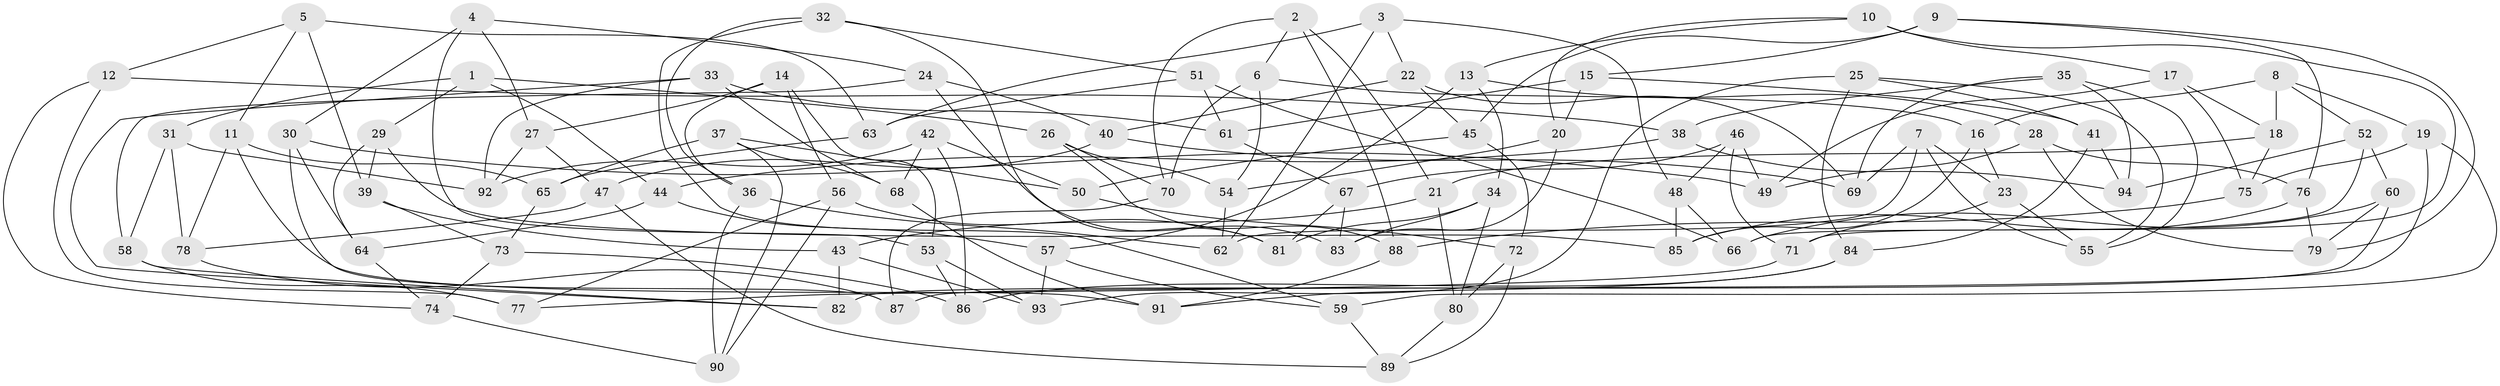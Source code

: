 // Generated by graph-tools (version 1.1) at 2025/57/03/09/25 04:57:31]
// undirected, 94 vertices, 188 edges
graph export_dot {
graph [start="1"]
  node [color=gray90,style=filled];
  1;
  2;
  3;
  4;
  5;
  6;
  7;
  8;
  9;
  10;
  11;
  12;
  13;
  14;
  15;
  16;
  17;
  18;
  19;
  20;
  21;
  22;
  23;
  24;
  25;
  26;
  27;
  28;
  29;
  30;
  31;
  32;
  33;
  34;
  35;
  36;
  37;
  38;
  39;
  40;
  41;
  42;
  43;
  44;
  45;
  46;
  47;
  48;
  49;
  50;
  51;
  52;
  53;
  54;
  55;
  56;
  57;
  58;
  59;
  60;
  61;
  62;
  63;
  64;
  65;
  66;
  67;
  68;
  69;
  70;
  71;
  72;
  73;
  74;
  75;
  76;
  77;
  78;
  79;
  80;
  81;
  82;
  83;
  84;
  85;
  86;
  87;
  88;
  89;
  90;
  91;
  92;
  93;
  94;
  1 -- 31;
  1 -- 44;
  1 -- 26;
  1 -- 29;
  2 -- 21;
  2 -- 6;
  2 -- 70;
  2 -- 88;
  3 -- 63;
  3 -- 62;
  3 -- 48;
  3 -- 22;
  4 -- 30;
  4 -- 24;
  4 -- 27;
  4 -- 53;
  5 -- 39;
  5 -- 63;
  5 -- 11;
  5 -- 12;
  6 -- 16;
  6 -- 70;
  6 -- 54;
  7 -- 62;
  7 -- 23;
  7 -- 69;
  7 -- 55;
  8 -- 52;
  8 -- 16;
  8 -- 18;
  8 -- 19;
  9 -- 76;
  9 -- 79;
  9 -- 45;
  9 -- 15;
  10 -- 20;
  10 -- 17;
  10 -- 71;
  10 -- 13;
  11 -- 78;
  11 -- 65;
  11 -- 91;
  12 -- 38;
  12 -- 74;
  12 -- 77;
  13 -- 34;
  13 -- 57;
  13 -- 28;
  14 -- 36;
  14 -- 27;
  14 -- 53;
  14 -- 56;
  15 -- 41;
  15 -- 61;
  15 -- 20;
  16 -- 23;
  16 -- 85;
  17 -- 49;
  17 -- 18;
  17 -- 75;
  18 -- 21;
  18 -- 75;
  19 -- 75;
  19 -- 59;
  19 -- 87;
  20 -- 54;
  20 -- 83;
  21 -- 43;
  21 -- 80;
  22 -- 69;
  22 -- 40;
  22 -- 45;
  23 -- 71;
  23 -- 55;
  24 -- 40;
  24 -- 58;
  24 -- 83;
  25 -- 55;
  25 -- 84;
  25 -- 93;
  25 -- 41;
  26 -- 54;
  26 -- 88;
  26 -- 70;
  27 -- 92;
  27 -- 47;
  28 -- 79;
  28 -- 49;
  28 -- 76;
  29 -- 39;
  29 -- 85;
  29 -- 64;
  30 -- 87;
  30 -- 49;
  30 -- 64;
  31 -- 78;
  31 -- 92;
  31 -- 58;
  32 -- 59;
  32 -- 81;
  32 -- 36;
  32 -- 51;
  33 -- 68;
  33 -- 92;
  33 -- 61;
  33 -- 82;
  34 -- 83;
  34 -- 81;
  34 -- 80;
  35 -- 55;
  35 -- 94;
  35 -- 69;
  35 -- 38;
  36 -- 90;
  36 -- 62;
  37 -- 50;
  37 -- 90;
  37 -- 65;
  37 -- 68;
  38 -- 94;
  38 -- 44;
  39 -- 43;
  39 -- 73;
  40 -- 47;
  40 -- 69;
  41 -- 94;
  41 -- 84;
  42 -- 92;
  42 -- 86;
  42 -- 68;
  42 -- 50;
  43 -- 82;
  43 -- 93;
  44 -- 64;
  44 -- 57;
  45 -- 50;
  45 -- 72;
  46 -- 48;
  46 -- 49;
  46 -- 71;
  46 -- 67;
  47 -- 78;
  47 -- 89;
  48 -- 66;
  48 -- 85;
  50 -- 72;
  51 -- 66;
  51 -- 63;
  51 -- 61;
  52 -- 94;
  52 -- 66;
  52 -- 60;
  53 -- 93;
  53 -- 86;
  54 -- 62;
  56 -- 77;
  56 -- 90;
  56 -- 81;
  57 -- 59;
  57 -- 93;
  58 -- 77;
  58 -- 82;
  59 -- 89;
  60 -- 79;
  60 -- 82;
  60 -- 66;
  61 -- 67;
  63 -- 65;
  64 -- 74;
  65 -- 73;
  67 -- 81;
  67 -- 83;
  68 -- 91;
  70 -- 87;
  71 -- 77;
  72 -- 89;
  72 -- 80;
  73 -- 86;
  73 -- 74;
  74 -- 90;
  75 -- 88;
  76 -- 85;
  76 -- 79;
  78 -- 87;
  80 -- 89;
  84 -- 86;
  84 -- 91;
  88 -- 91;
}
